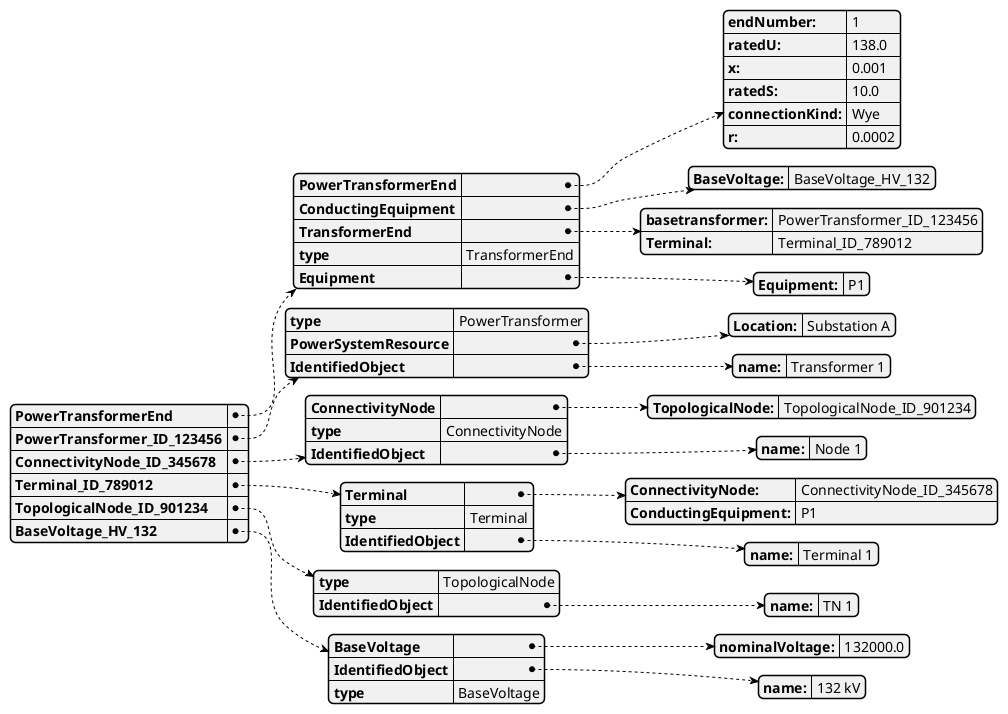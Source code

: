 @startjson
{
  "PowerTransformerEnd": {
    "PowerTransformerEnd": {
      "endNumber:": 
        "1"
      ,
      "ratedU:": 
        "138.0"
      ,
      "x:": 
        "0.001"
      ,
      "ratedS:": 
        "10.0"
      ,
      "connectionKind:": 
        "Wye"
      ,
      "r:": 
        "0.0002"
      
    },
    "ConductingEquipment": {
      "BaseVoltage:": 
        "BaseVoltage_HV_132"
      
    },
    "TransformerEnd": {
      "basetransformer:": 
        "PowerTransformer_ID_123456"
      ,
      "Terminal:": 
        "Terminal_ID_789012"
      
    },
    "type": 
      "TransformerEnd"
    ,
    "Equipment": {
      "Equipment:": 
        "P1"
      
    }
  },
  "PowerTransformer_ID_123456": {
    "type": 
      "PowerTransformer"
    ,
    "PowerSystemResource": {
      "Location:": 
        "Substation A"
      
    },
    "IdentifiedObject": {
      "name:": 
        "Transformer 1"
      
    }
  },
  "ConnectivityNode_ID_345678": {
    "ConnectivityNode": {
      "TopologicalNode:": 
        "TopologicalNode_ID_901234"
      
    },
    "type": 
      "ConnectivityNode"
    ,
    "IdentifiedObject": {
      "name:": 
        "Node 1"
      
    }
  },
  "Terminal_ID_789012": {
    "Terminal": {
      "ConnectivityNode:": 
        "ConnectivityNode_ID_345678"
      ,
      "ConductingEquipment:": 
        "P1"
      
    },
    "type": 
      "Terminal"
    ,
    "IdentifiedObject": {
      "name:": 
        "Terminal 1"
      
    }
  },
  "TopologicalNode_ID_901234": {
    "type": 
      "TopologicalNode"
    ,
    "IdentifiedObject": {
      "name:": 
        "TN 1"
      
    }
  },
  "BaseVoltage_HV_132": {
    "BaseVoltage": {
      "nominalVoltage:": 
        "132000.0"
      
    },
    "IdentifiedObject": {
      "name:": 
        "132 kV"
      
    },
    "type": 
      "BaseVoltage"
    
  }
}
@endjson
